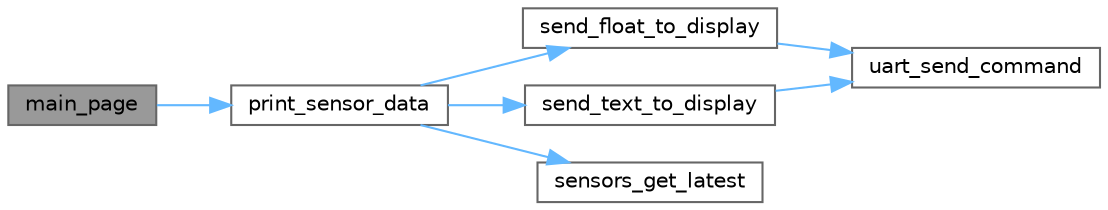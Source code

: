 digraph "main_page"
{
 // LATEX_PDF_SIZE
  bgcolor="transparent";
  edge [fontname=Helvetica,fontsize=10,labelfontname=Helvetica,labelfontsize=10];
  node [fontname=Helvetica,fontsize=10,shape=box,height=0.2,width=0.4];
  rankdir="LR";
  Node1 [id="Node000001",label="main_page",height=0.2,width=0.4,color="gray40", fillcolor="grey60", style="filled", fontcolor="black",tooltip="Function to handle the main page UI. This function is called when the current page is set to MAIN."];
  Node1 -> Node2 [id="edge7_Node000001_Node000002",color="steelblue1",style="solid",tooltip=" "];
  Node2 [id="Node000002",label="print_sensor_data",height=0.2,width=0.4,color="grey40", fillcolor="white", style="filled",URL="$utils_8c.html#a4bc9bfc0677667a966d7ab73efafa4d1",tooltip="Prints the data from the sensors. This function retrieves the latest sensor data and prints it to the..."];
  Node2 -> Node3 [id="edge8_Node000002_Node000003",color="steelblue1",style="solid",tooltip=" "];
  Node3 [id="Node000003",label="send_float_to_display",height=0.2,width=0.4,color="grey40", fillcolor="white", style="filled",URL="$serial__send_8c.html#a08ad982ff9f8d3883d855ed931d9b6f6",tooltip="Sends a command to update a float attribute of an object on the Nextion display with precision."];
  Node3 -> Node4 [id="edge9_Node000003_Node000004",color="steelblue1",style="solid",tooltip=" "];
  Node4 [id="Node000004",label="uart_send_command",height=0.2,width=0.4,color="grey40", fillcolor="white", style="filled",URL="$serial__send_8c.html#a396d4a4f67f557de2870d2c47d9a7103",tooltip="Sends the termination command to the Nextion display."];
  Node2 -> Node5 [id="edge10_Node000002_Node000005",color="steelblue1",style="solid",tooltip=" "];
  Node5 [id="Node000005",label="send_text_to_display",height=0.2,width=0.4,color="grey40", fillcolor="white", style="filled",URL="$serial__send_8c.html#aa46fe2f4b02e9852f9f7a06c4ebd08a3",tooltip="Sends a command to update a text attribute of an object on the Nextion display."];
  Node5 -> Node4 [id="edge11_Node000005_Node000004",color="steelblue1",style="solid",tooltip=" "];
  Node2 -> Node6 [id="edge12_Node000002_Node000006",color="steelblue1",style="solid",tooltip=" "];
  Node6 [id="Node000006",label="sensors_get_latest",height=0.2,width=0.4,color="grey40", fillcolor="white", style="filled",URL="$sensors_8c.html#a4a239a8cec68742c37e150a05c836ecc",tooltip=" "];
}
